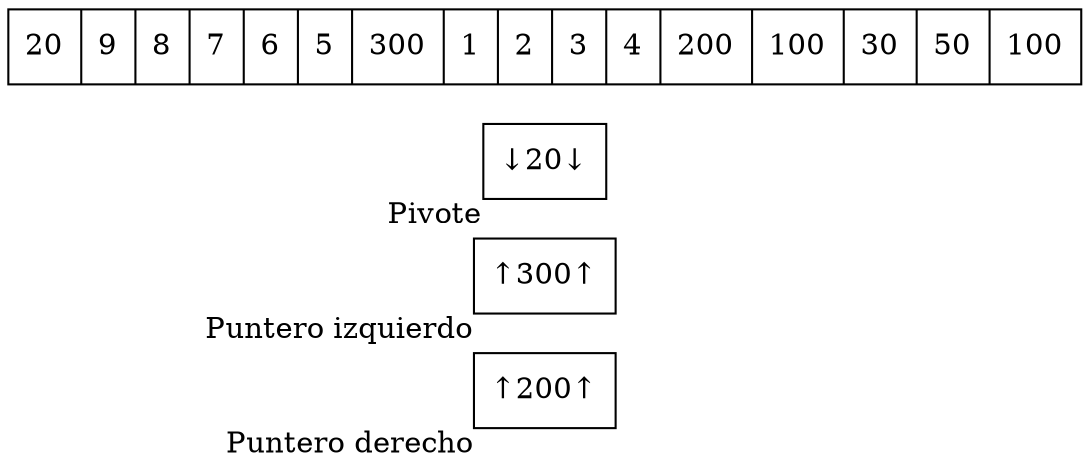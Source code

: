 digraph G{ node [shape = record ];
 rankdir=LR;puntDer[label="↑200↑" xlabel="Puntero derecho" pos = "12,0!"]
puntIzq[label="↑300↑" xlabel="Puntero izquierdo" pos = "8,0!"]
pivote[label="↓20↓" xlabel ="Pivote" pos = "10,2!"]
X[label="{ 20|9|8|7|6|5|300|1|2|3|4|200|100|30|50|100}" pos = "10,1!" ]}
